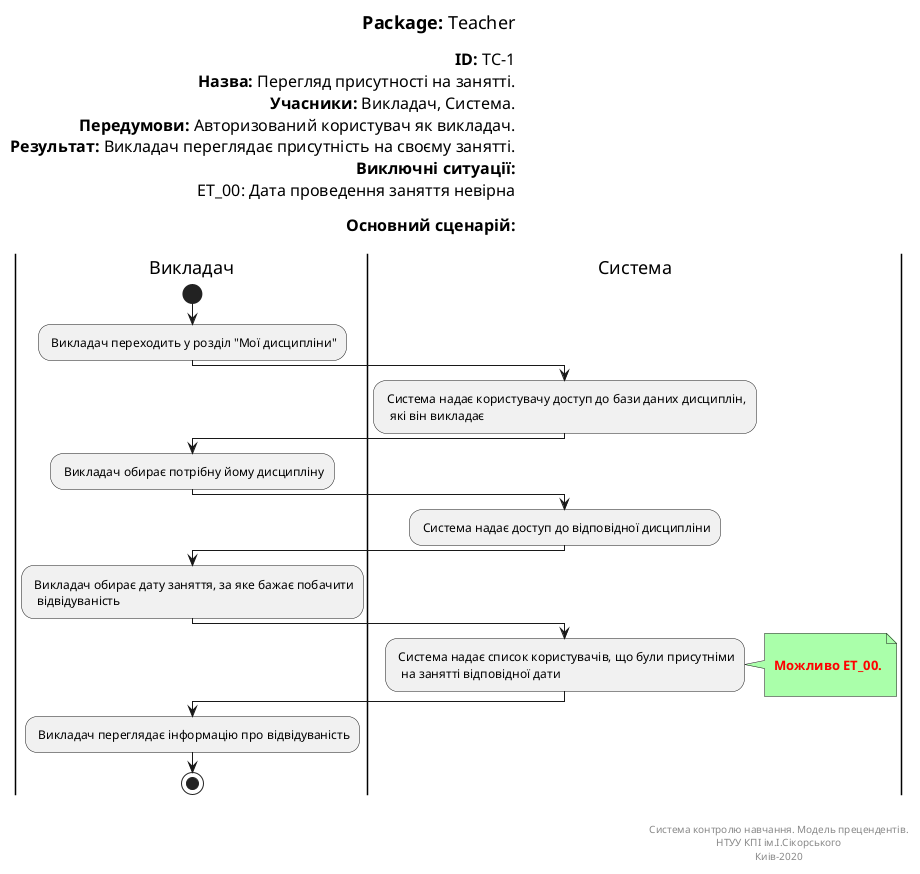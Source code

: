 @startuml
left header
<font color=000 size=18><b>Package:</b> Teacher

<font color=000 size=16><b>ID:</b> TC-1
<font color=000 size=16><b>Назва:</b> Перегляд присутності на занятті.
<font color=000 size=16><b>Учасники:</b> Викладач, Система.
<font color=000 size=16><b>Передумови:</b> Авторизований користувач як викладач.
<font color=000 size=16><b>Результат:</b> Викладач переглядає присутність на своєму занятті.
<font color=000 size=16><b>Виключні ситуації:</b>
<font color=000 size=16> ET_00: Дата проведення заняття невірна

<font color=000 size=16><b>Основний сценарій:</b>

end header

|Викладач|
start
: Викладач переходить у розділ "Мої дисципліни";

|Система|
: Система надає користувачу доступ до бази даних дисциплін, 
  які він викладає;
   
|Викладач|
: Викладач обирає потрібну йому дисципліну;   

|Система|
: Система надає доступ до відповідної дисципліни;

|Викладач|
: Викладач обирає дату заняття, за яке бажає побачити
  відвідуваність;

|Система|
: Система надає список користувачів, що були присутніми
  на занятті відповідної дати;
note right #aaffaa

<font color=red><b> Можливо ET_00.

end note

|Викладач|
: Викладач переглядає інформацію про відвідуваність;  
  
stop;

right footer


Система контролю навчання. Модель прецендентів.
НТУУ КПІ ім.І.Сікорського
Киів-2020
end footer
@enduml
